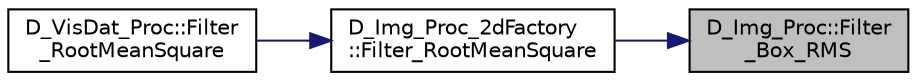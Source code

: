 digraph "D_Img_Proc::Filter_Box_RMS"
{
 // LATEX_PDF_SIZE
  edge [fontname="Helvetica",fontsize="10",labelfontname="Helvetica",labelfontsize="10"];
  node [fontname="Helvetica",fontsize="10",shape=record];
  rankdir="RL";
  Node1 [label="D_Img_Proc::Filter\l_Box_RMS",height=0.2,width=0.4,color="black", fillcolor="grey75", style="filled", fontcolor="black",tooltip=" "];
  Node1 -> Node2 [dir="back",color="midnightblue",fontsize="10",style="solid",fontname="Helvetica"];
  Node2 [label="D_Img_Proc_2dFactory\l::Filter_RootMeanSquare",height=0.2,width=0.4,color="black", fillcolor="white", style="filled",URL="$class_d___img___proc__2d_factory.html#ac6be8151b9667ed0854278341ed8b765",tooltip=" "];
  Node2 -> Node3 [dir="back",color="midnightblue",fontsize="10",style="solid",fontname="Helvetica"];
  Node3 [label="D_VisDat_Proc::Filter\l_RootMeanSquare",height=0.2,width=0.4,color="black", fillcolor="white", style="filled",URL="$class_d___vis_dat___proc.html#a161e27e9d21a3bbf46fba2f9a35e9b10",tooltip=" "];
}
